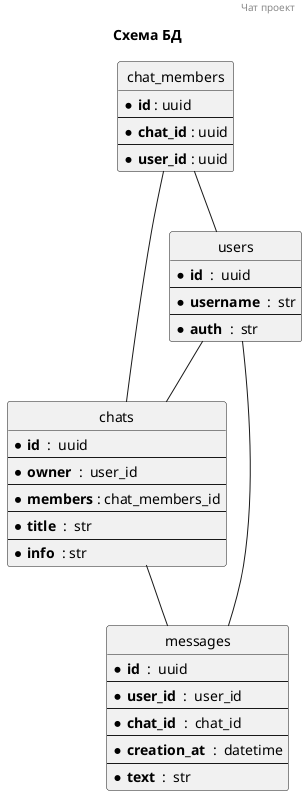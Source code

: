 @startuml

header Чат проект
title Схема БД

hide circle


entity users {
    * **id**  :  uuid
    --
    * **username**  :  str
    --
    * **auth**  :  str
}

entity chats {
    * **id**  :  uuid
    --
    * **owner**  :  user_id
    --
    * **members** : chat_members_id
    --
    * **title**  :  str
    --
    * **info**  : str
}


entity chat_members {
    * **id** : uuid
    --
    * **chat_id** : uuid
    --
    * **user_id** : uuid
}


entity messages {
    * **id**  :  uuid
    --
    * **user_id**  :  user_id
    --
    * **chat_id**  :  chat_id
    --
    * **creation_at**  :  datetime
    --
    * **text**  :  str
}

users -- chats
chats -- messages
messages -- users
chat_members -- users
chat_members -- chats

@enduml
